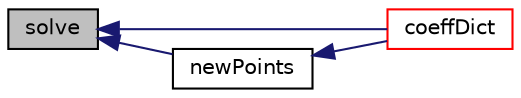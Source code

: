 digraph "solve"
{
  bgcolor="transparent";
  edge [fontname="Helvetica",fontsize="10",labelfontname="Helvetica",labelfontsize="10"];
  node [fontname="Helvetica",fontsize="10",shape=record];
  rankdir="LR";
  Node719 [label="solve",height=0.2,width=0.4,color="black", fillcolor="grey75", style="filled", fontcolor="black"];
  Node719 -> Node720 [dir="back",color="midnightblue",fontsize="10",style="solid",fontname="Helvetica"];
  Node720 [label="coeffDict",height=0.2,width=0.4,color="red",URL="$a22325.html#ad95c13c1aff816eede3af458626211d2",tooltip="Const access to the coefficients dictionary. "];
  Node719 -> Node724 [dir="back",color="midnightblue",fontsize="10",style="solid",fontname="Helvetica"];
  Node724 [label="newPoints",height=0.2,width=0.4,color="black",URL="$a22325.html#a72b75322b2503645246fb9b3da50f2b1",tooltip="Provide new points for motion. Solves for motion. "];
  Node724 -> Node720 [dir="back",color="midnightblue",fontsize="10",style="solid",fontname="Helvetica"];
}
